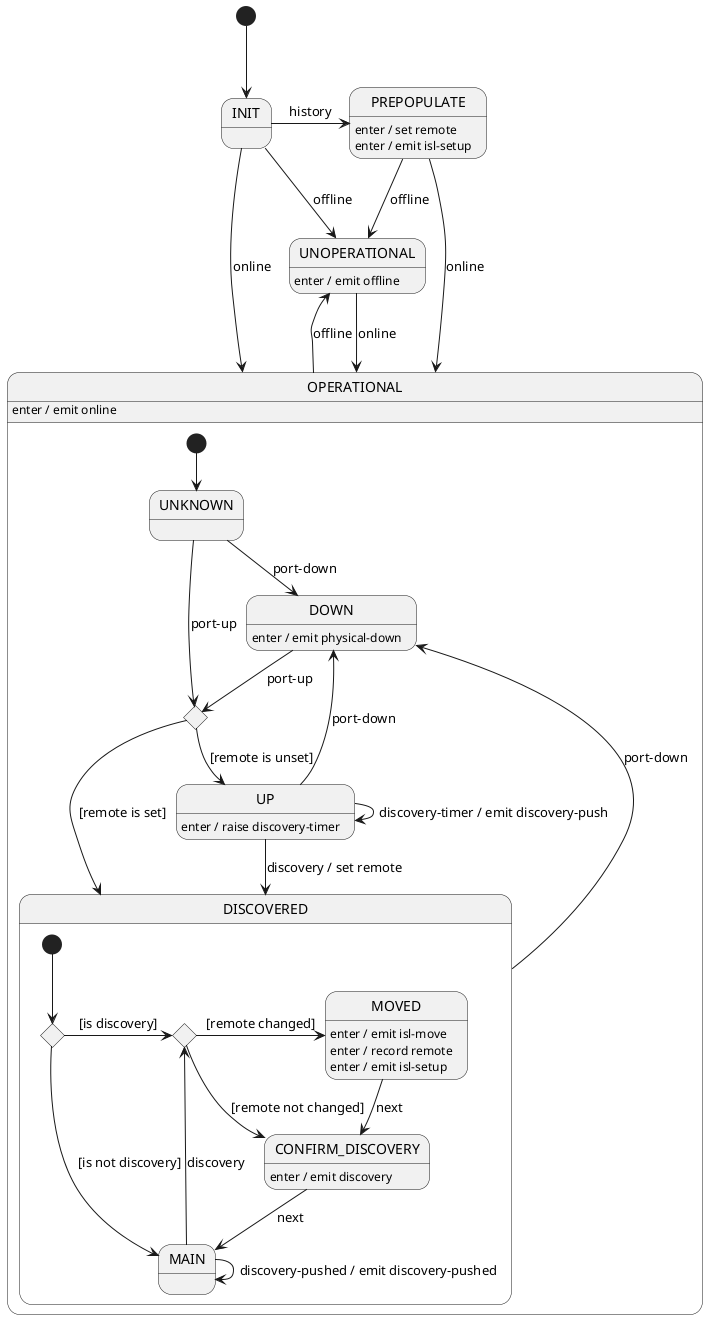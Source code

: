 Internal state:
* remote endpoint (swId + port) (initial not set)

Input signals:
* port-up
* port-down
* discovery-timer
* discovery
* discovery-pushed
* online
* offline

Output signals:
* isl-move
* force-down (?)
* physical-down
* discovery
* discovery-pushed
* online
* offline

@startuml
[*] --> INIT

INIT -r-> PREPOPULATE : history
INIT --> UNOPERATIONAL : offline
INIT --> OPERATIONAL : online

PREPOPULATE --> OPERATIONAL : online
PREPOPULATE --> UNOPERATIONAL : offline
PREPOPULATE : enter / set remote
PREPOPULATE : enter / emit isl-setup

state OPERATIONAL {
    OPERATIONAL : enter / emit online

    state discoveredChoice <<choice>>

    [*] --> UNKNOWN

    UNKNOWN --> DOWN : port-down
    UNKNOWN --> discoveredChoice : port-up

    UP -u-> DOWN : port-down
    UP --> UP : discovery-timer / emit discovery-push
    UP --> DISCOVERED : discovery / set remote
    UP : enter / raise discovery-timer

    DOWN --> discoveredChoice : port-up
    DOWN : enter / emit physical-down

    discoveredChoice --> UP : [remote is unset]
    discoveredChoice --> DISCOVERED : [remote is set]

    state DISCOVERED {
        state entryChoice <<choice>>
        state movedChoice <<choice>>

        [*] --> entryChoice

        entryChoice -> movedChoice : [is discovery]
        entryChoice --> MAIN : [is not discovery]
        
        movedChoice --> CONFIRM_DISCOVERY : [remote not changed]
        movedChoice -> MOVED : [remote changed]

        MAIN -> movedChoice : discovery
        MAIN --> MAIN : discovery-pushed / emit discovery-pushed

        MOVED --> CONFIRM_DISCOVERY : next
        MOVED : enter / emit isl-move
        MOVED : enter / record remote
        MOVED : enter / emit isl-setup

        CONFIRM_DISCOVERY --> MAIN : next
        CONFIRM_DISCOVERY : enter / emit discovery
    }
    DISCOVERED --> DOWN : port-down
}

OPERATIONAL --> UNOPERATIONAL : offline

UNOPERATIONAL --> OPERATIONAL : online
UNOPERATIONAL : enter / emit offline

@enduml
